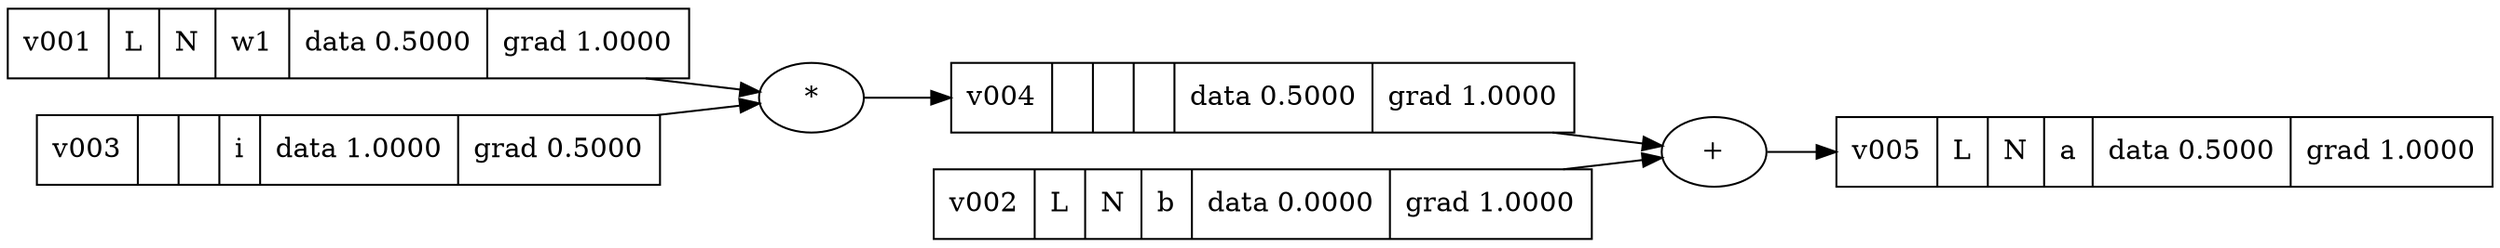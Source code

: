 digraph {
	graph [rankdir=LR]
	139907687650816 [label="{ v001 |L |N |w1 | data 0.5000 | grad 1.0000 }" shape=record]
	139907687647312 [label="{ v003 | | |i | data 1.0000 | grad 0.5000 }" shape=record]
	139907687653648 [label="{ v005 |L |N |a | data 0.5000 | grad 1.0000 }" shape=record]
	"139907687653648+" [label="+"]
	"139907687653648+" -> 139907687653648
	139907687654800 [label="{ v002 |L |N |b | data 0.0000 | grad 1.0000 }" shape=record]
	139907687647216 [label="{ v004 | | | | data 0.5000 | grad 1.0000 }" shape=record]
	"139907687647216*" [label="*"]
	"139907687647216*" -> 139907687647216
	139907687650816 -> "139907687647216*"
	139907687654800 -> "139907687653648+"
	139907687647216 -> "139907687653648+"
	139907687647312 -> "139907687647216*"
}
